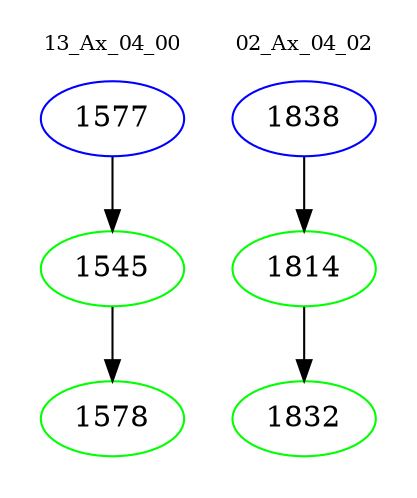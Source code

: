 digraph{
subgraph cluster_0 {
color = white
label = "13_Ax_04_00";
fontsize=10;
T0_1577 [label="1577", color="blue"]
T0_1577 -> T0_1545 [color="black"]
T0_1545 [label="1545", color="green"]
T0_1545 -> T0_1578 [color="black"]
T0_1578 [label="1578", color="green"]
}
subgraph cluster_1 {
color = white
label = "02_Ax_04_02";
fontsize=10;
T1_1838 [label="1838", color="blue"]
T1_1838 -> T1_1814 [color="black"]
T1_1814 [label="1814", color="green"]
T1_1814 -> T1_1832 [color="black"]
T1_1832 [label="1832", color="green"]
}
}

